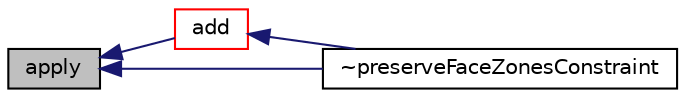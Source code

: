 digraph "apply"
{
  bgcolor="transparent";
  edge [fontname="Helvetica",fontsize="10",labelfontname="Helvetica",labelfontsize="10"];
  node [fontname="Helvetica",fontsize="10",shape=record];
  rankdir="LR";
  Node1550 [label="apply",height=0.2,width=0.4,color="black", fillcolor="grey75", style="filled", fontcolor="black"];
  Node1550 -> Node1551 [dir="back",color="midnightblue",fontsize="10",style="solid",fontname="Helvetica"];
  Node1551 [label="add",height=0.2,width=0.4,color="red",URL="$a29933.html#a7eb9dd70c4d20347b6ad9132139e6cd2",tooltip="Add my constraints to list of constraints. "];
  Node1551 -> Node1553 [dir="back",color="midnightblue",fontsize="10",style="solid",fontname="Helvetica"];
  Node1553 [label="~preserveFaceZonesConstraint",height=0.2,width=0.4,color="black",URL="$a29933.html#a7fdb37ca2a96f4537902d9fe3968c571",tooltip="Destructor. "];
  Node1550 -> Node1553 [dir="back",color="midnightblue",fontsize="10",style="solid",fontname="Helvetica"];
}
